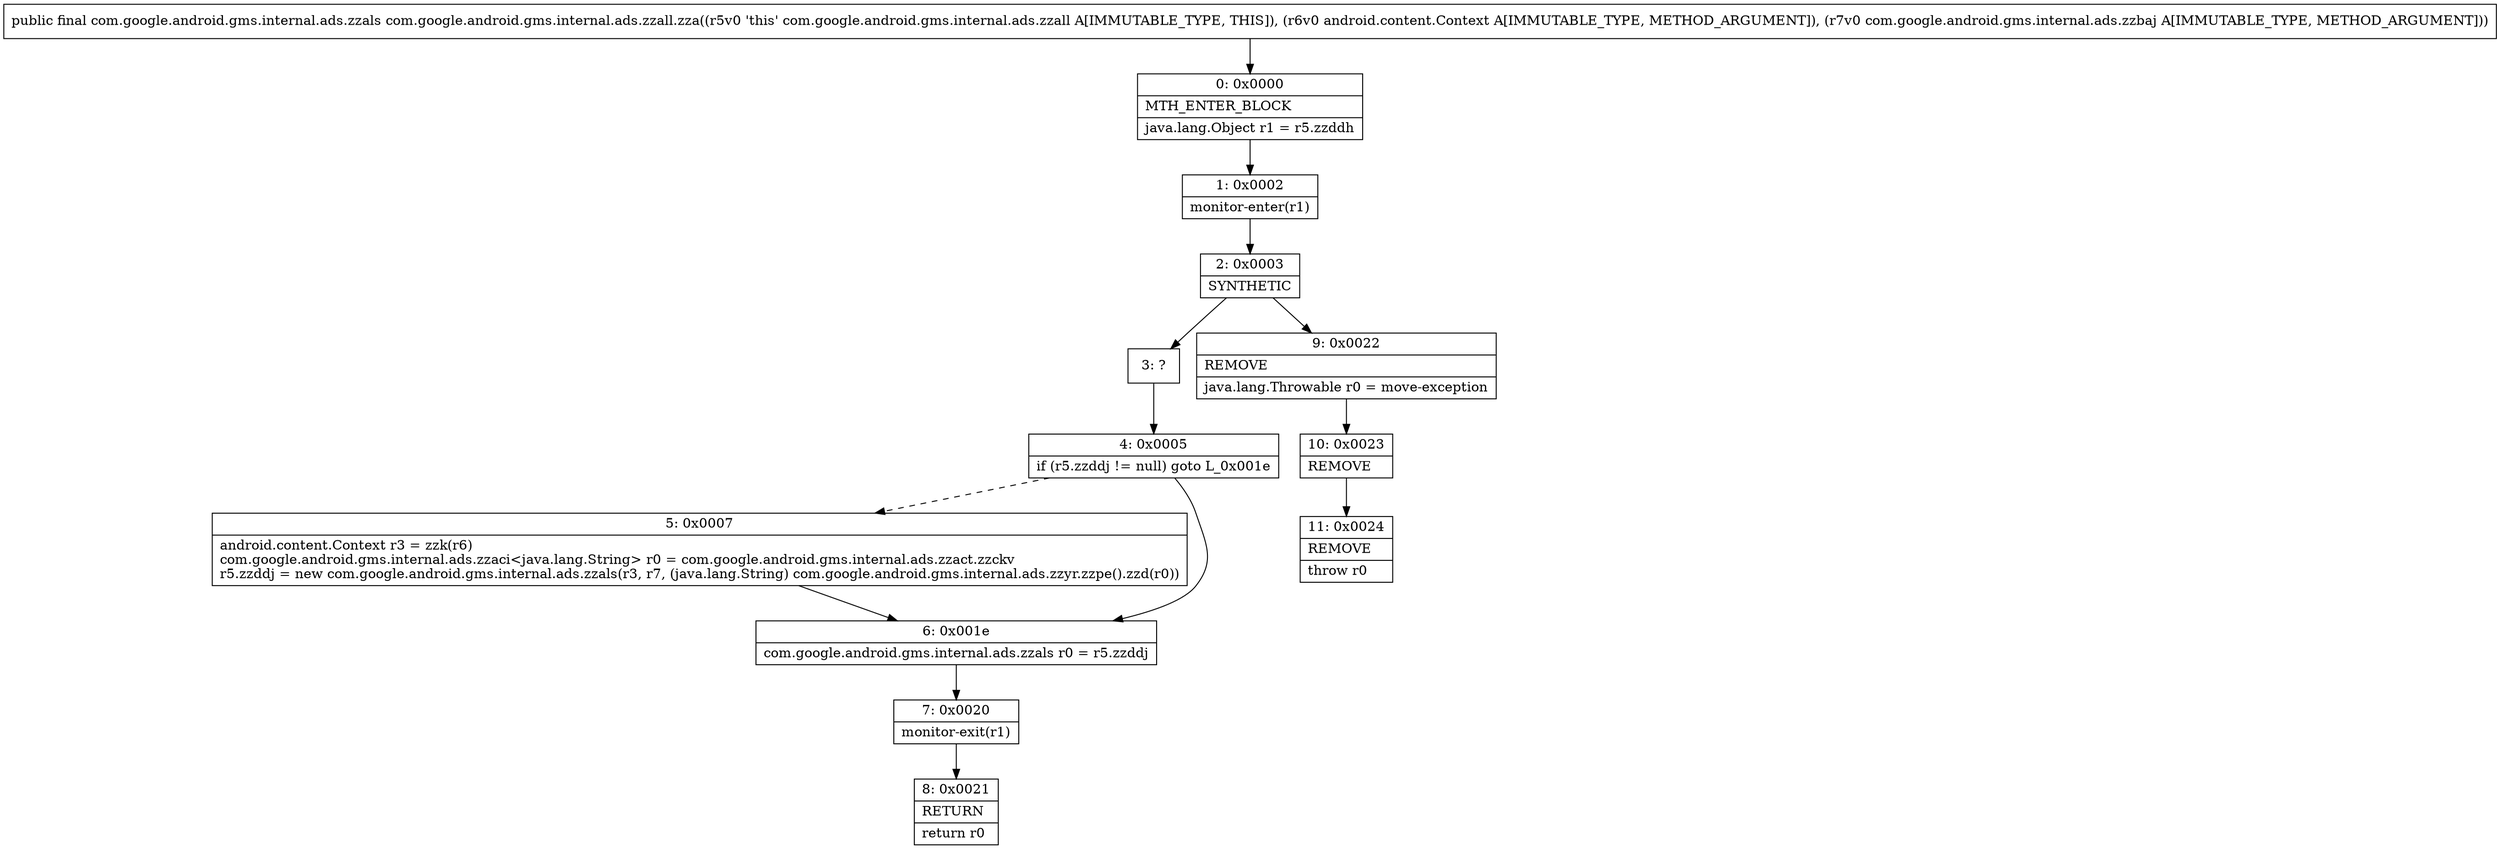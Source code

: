 digraph "CFG forcom.google.android.gms.internal.ads.zzall.zza(Landroid\/content\/Context;Lcom\/google\/android\/gms\/internal\/ads\/zzbaj;)Lcom\/google\/android\/gms\/internal\/ads\/zzals;" {
Node_0 [shape=record,label="{0\:\ 0x0000|MTH_ENTER_BLOCK\l|java.lang.Object r1 = r5.zzddh\l}"];
Node_1 [shape=record,label="{1\:\ 0x0002|monitor\-enter(r1)\l}"];
Node_2 [shape=record,label="{2\:\ 0x0003|SYNTHETIC\l}"];
Node_3 [shape=record,label="{3\:\ ?}"];
Node_4 [shape=record,label="{4\:\ 0x0005|if (r5.zzddj != null) goto L_0x001e\l}"];
Node_5 [shape=record,label="{5\:\ 0x0007|android.content.Context r3 = zzk(r6)\lcom.google.android.gms.internal.ads.zzaci\<java.lang.String\> r0 = com.google.android.gms.internal.ads.zzact.zzckv\lr5.zzddj = new com.google.android.gms.internal.ads.zzals(r3, r7, (java.lang.String) com.google.android.gms.internal.ads.zzyr.zzpe().zzd(r0))\l}"];
Node_6 [shape=record,label="{6\:\ 0x001e|com.google.android.gms.internal.ads.zzals r0 = r5.zzddj\l}"];
Node_7 [shape=record,label="{7\:\ 0x0020|monitor\-exit(r1)\l}"];
Node_8 [shape=record,label="{8\:\ 0x0021|RETURN\l|return r0\l}"];
Node_9 [shape=record,label="{9\:\ 0x0022|REMOVE\l|java.lang.Throwable r0 = move\-exception\l}"];
Node_10 [shape=record,label="{10\:\ 0x0023|REMOVE\l}"];
Node_11 [shape=record,label="{11\:\ 0x0024|REMOVE\l|throw r0\l}"];
MethodNode[shape=record,label="{public final com.google.android.gms.internal.ads.zzals com.google.android.gms.internal.ads.zzall.zza((r5v0 'this' com.google.android.gms.internal.ads.zzall A[IMMUTABLE_TYPE, THIS]), (r6v0 android.content.Context A[IMMUTABLE_TYPE, METHOD_ARGUMENT]), (r7v0 com.google.android.gms.internal.ads.zzbaj A[IMMUTABLE_TYPE, METHOD_ARGUMENT])) }"];
MethodNode -> Node_0;
Node_0 -> Node_1;
Node_1 -> Node_2;
Node_2 -> Node_3;
Node_2 -> Node_9;
Node_3 -> Node_4;
Node_4 -> Node_5[style=dashed];
Node_4 -> Node_6;
Node_5 -> Node_6;
Node_6 -> Node_7;
Node_7 -> Node_8;
Node_9 -> Node_10;
Node_10 -> Node_11;
}

